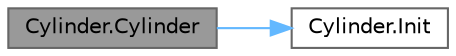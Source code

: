 digraph "Cylinder.Cylinder"
{
 // LATEX_PDF_SIZE
  bgcolor="transparent";
  edge [fontname=Helvetica,fontsize=10,labelfontname=Helvetica,labelfontsize=10];
  node [fontname=Helvetica,fontsize=10,shape=box,height=0.2,width=0.4];
  rankdir="LR";
  Node1 [id="Node000001",label="Cylinder.Cylinder",height=0.2,width=0.4,color="gray40", fillcolor="grey60", style="filled", fontcolor="black",tooltip="Конструктор с параметрами"];
  Node1 -> Node2 [id="edge1_Node000001_Node000002",color="steelblue1",style="solid",tooltip=" "];
  Node2 [id="Node000002",label="Cylinder.Init",height=0.2,width=0.4,color="grey40", fillcolor="white", style="filled",URL="$class_cylinder.html#aff0e03e11c46707ce30576fbb29784d1",tooltip="Переопределение метода инициализации для цилиндра"];
}
